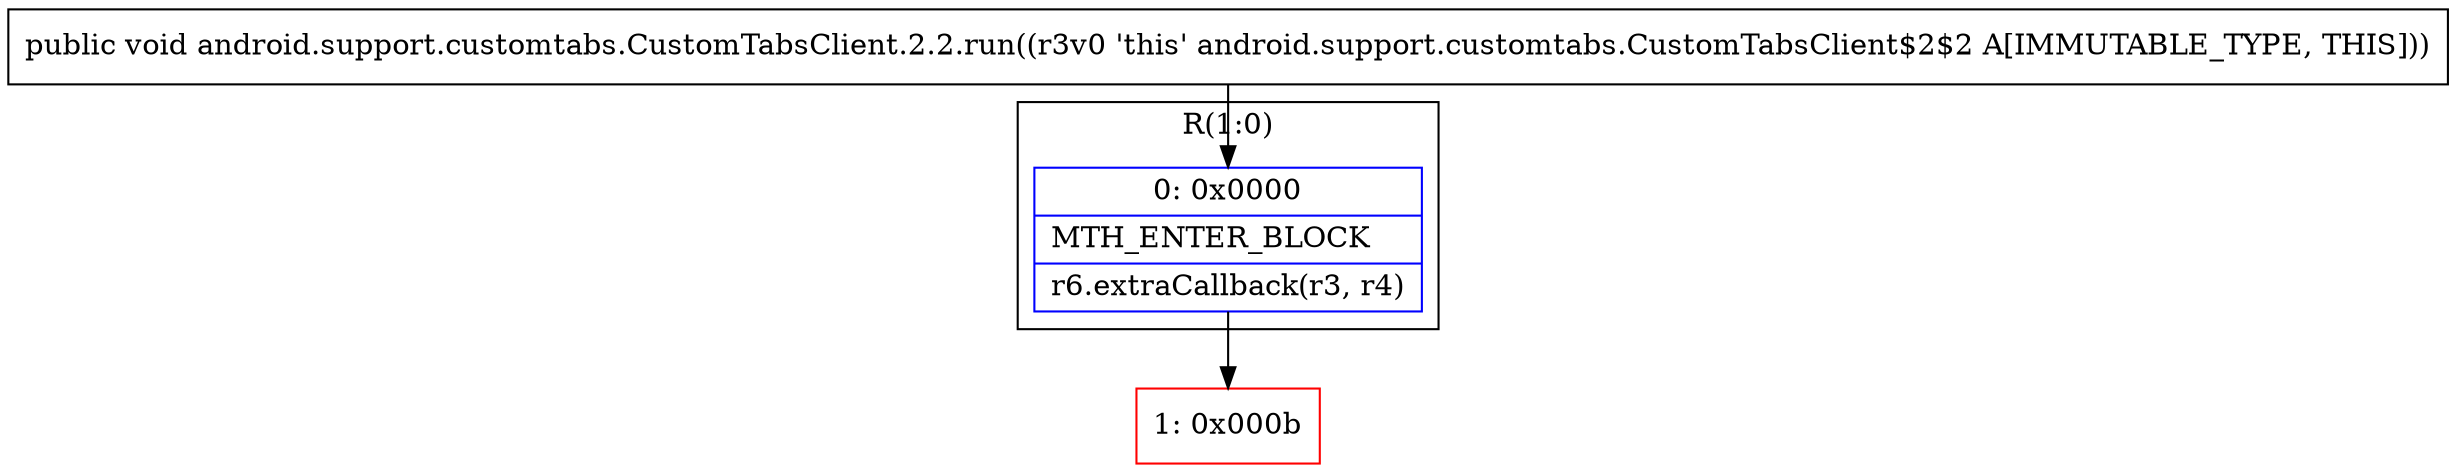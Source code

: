 digraph "CFG forandroid.support.customtabs.CustomTabsClient.2.2.run()V" {
subgraph cluster_Region_2078042844 {
label = "R(1:0)";
node [shape=record,color=blue];
Node_0 [shape=record,label="{0\:\ 0x0000|MTH_ENTER_BLOCK\l|r6.extraCallback(r3, r4)\l}"];
}
Node_1 [shape=record,color=red,label="{1\:\ 0x000b}"];
MethodNode[shape=record,label="{public void android.support.customtabs.CustomTabsClient.2.2.run((r3v0 'this' android.support.customtabs.CustomTabsClient$2$2 A[IMMUTABLE_TYPE, THIS])) }"];
MethodNode -> Node_0;
Node_0 -> Node_1;
}

